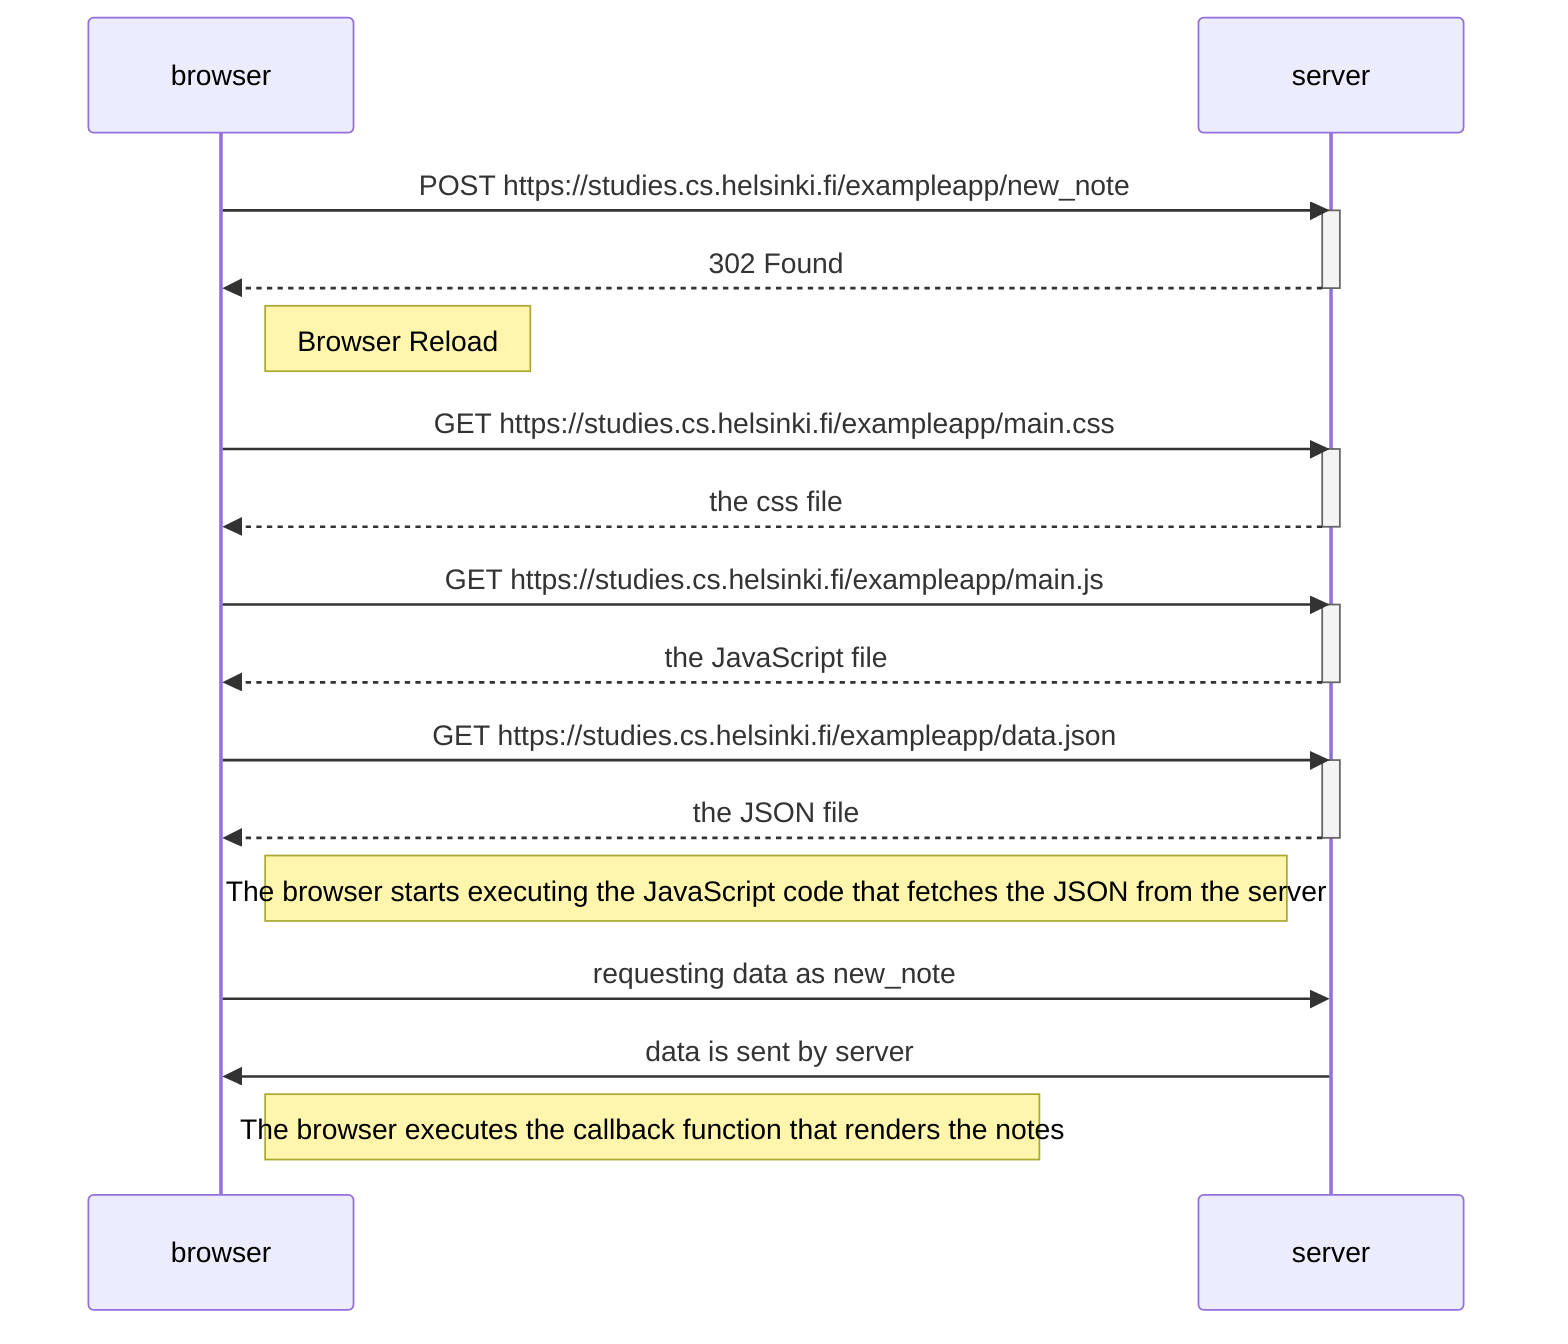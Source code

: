 sequenceDiagram
    participant browser
    participant server

    browser->>server: POST https://studies.cs.helsinki.fi/exampleapp/new_note
    activate server
    server-->>browser: 302 Found
    deactivate server
    
    Note right of browser: Browser Reload

    browser->>server: GET https://studies.cs.helsinki.fi/exampleapp/main.css
    activate server
    server-->>browser: the css file
    deactivate server

    browser->>server: GET https://studies.cs.helsinki.fi/exampleapp/main.js
    activate server
    server-->>browser: the JavaScript file
    deactivate server

    browser->>server: GET https://studies.cs.helsinki.fi/exampleapp/data.json
    activate server
    server-->>browser: the JSON file
    deactivate server

    Note right of browser: The browser starts executing the JavaScript code that fetches the JSON from the server

    browser->>server: requesting data as new_note
    server->>browser: data is sent by server

    Note right of browser: The browser executes the callback function that renders the notes